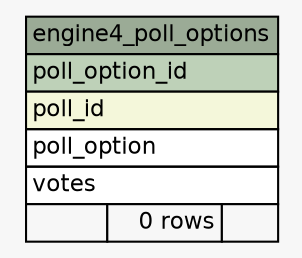 // dot 2.38.0 on Windows 10 10.0
// SchemaSpy rev 590
digraph "engine4_poll_options" {
  graph [
    rankdir="RL"
    bgcolor="#f7f7f7"
    nodesep="0.18"
    ranksep="0.46"
    fontname="Helvetica"
    fontsize="11"
  ];
  node [
    fontname="Helvetica"
    fontsize="11"
    shape="plaintext"
  ];
  edge [
    arrowsize="0.8"
  ];
  "engine4_poll_options" [
    label=<
    <TABLE BORDER="0" CELLBORDER="1" CELLSPACING="0" BGCOLOR="#ffffff">
      <TR><TD COLSPAN="3" BGCOLOR="#9bab96" ALIGN="CENTER">engine4_poll_options</TD></TR>
      <TR><TD PORT="poll_option_id" COLSPAN="3" BGCOLOR="#bed1b8" ALIGN="LEFT">poll_option_id</TD></TR>
      <TR><TD PORT="poll_id" COLSPAN="3" BGCOLOR="#f4f7da" ALIGN="LEFT">poll_id</TD></TR>
      <TR><TD PORT="poll_option" COLSPAN="3" ALIGN="LEFT">poll_option</TD></TR>
      <TR><TD PORT="votes" COLSPAN="3" ALIGN="LEFT">votes</TD></TR>
      <TR><TD ALIGN="LEFT" BGCOLOR="#f7f7f7">  </TD><TD ALIGN="RIGHT" BGCOLOR="#f7f7f7">0 rows</TD><TD ALIGN="RIGHT" BGCOLOR="#f7f7f7">  </TD></TR>
    </TABLE>>
    URL="tables/engine4_poll_options.html"
    tooltip="engine4_poll_options"
  ];
}
